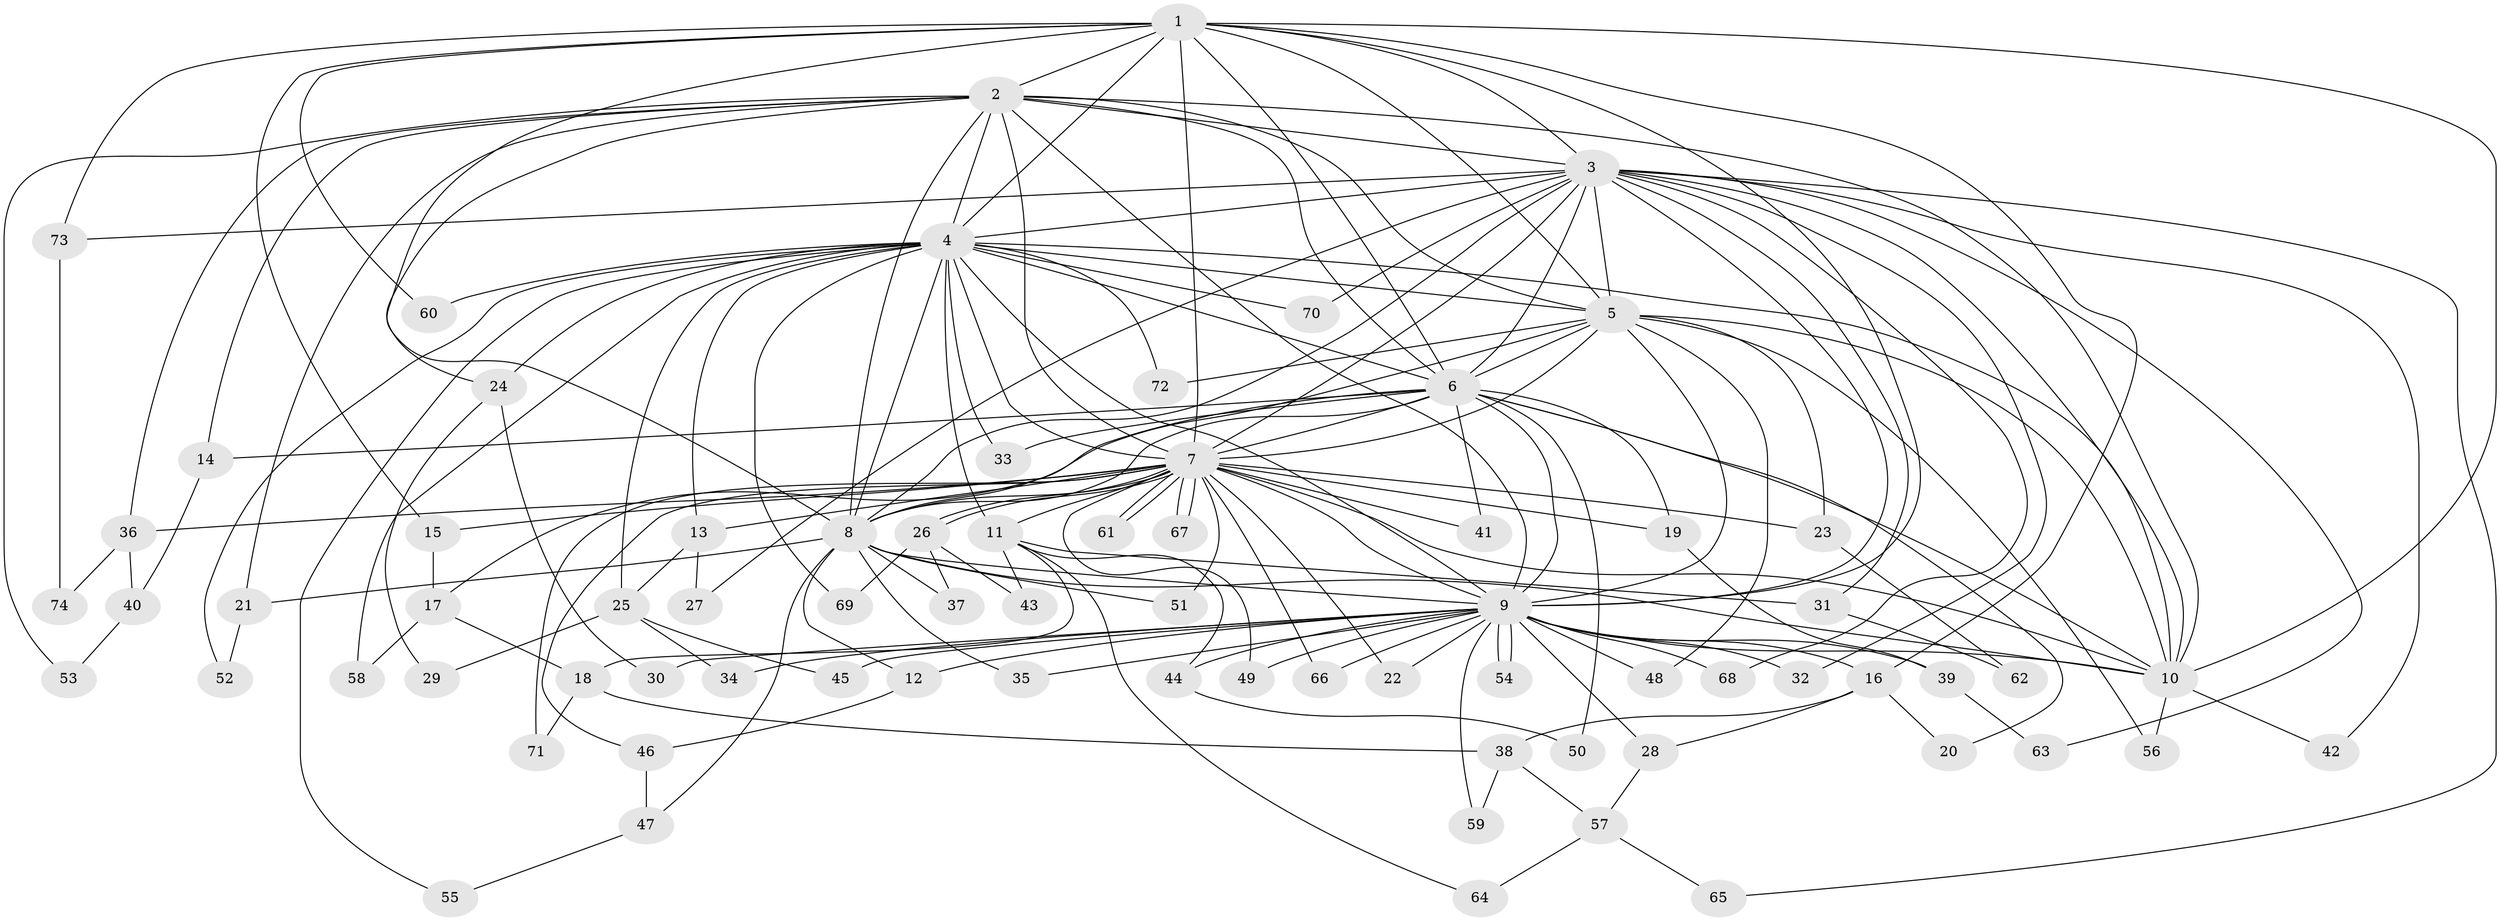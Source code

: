 // Generated by graph-tools (version 1.1) at 2025/49/03/09/25 03:49:30]
// undirected, 74 vertices, 173 edges
graph export_dot {
graph [start="1"]
  node [color=gray90,style=filled];
  1;
  2;
  3;
  4;
  5;
  6;
  7;
  8;
  9;
  10;
  11;
  12;
  13;
  14;
  15;
  16;
  17;
  18;
  19;
  20;
  21;
  22;
  23;
  24;
  25;
  26;
  27;
  28;
  29;
  30;
  31;
  32;
  33;
  34;
  35;
  36;
  37;
  38;
  39;
  40;
  41;
  42;
  43;
  44;
  45;
  46;
  47;
  48;
  49;
  50;
  51;
  52;
  53;
  54;
  55;
  56;
  57;
  58;
  59;
  60;
  61;
  62;
  63;
  64;
  65;
  66;
  67;
  68;
  69;
  70;
  71;
  72;
  73;
  74;
  1 -- 2;
  1 -- 3;
  1 -- 4;
  1 -- 5;
  1 -- 6;
  1 -- 7;
  1 -- 8;
  1 -- 9;
  1 -- 10;
  1 -- 15;
  1 -- 16;
  1 -- 60;
  1 -- 73;
  2 -- 3;
  2 -- 4;
  2 -- 5;
  2 -- 6;
  2 -- 7;
  2 -- 8;
  2 -- 9;
  2 -- 10;
  2 -- 14;
  2 -- 21;
  2 -- 24;
  2 -- 36;
  2 -- 53;
  3 -- 4;
  3 -- 5;
  3 -- 6;
  3 -- 7;
  3 -- 8;
  3 -- 9;
  3 -- 10;
  3 -- 27;
  3 -- 31;
  3 -- 32;
  3 -- 42;
  3 -- 63;
  3 -- 65;
  3 -- 68;
  3 -- 70;
  3 -- 73;
  4 -- 5;
  4 -- 6;
  4 -- 7;
  4 -- 8;
  4 -- 9;
  4 -- 10;
  4 -- 11;
  4 -- 13;
  4 -- 24;
  4 -- 25;
  4 -- 33;
  4 -- 52;
  4 -- 55;
  4 -- 58;
  4 -- 60;
  4 -- 69;
  4 -- 70;
  4 -- 72;
  5 -- 6;
  5 -- 7;
  5 -- 8;
  5 -- 9;
  5 -- 10;
  5 -- 23;
  5 -- 48;
  5 -- 56;
  5 -- 72;
  6 -- 7;
  6 -- 8;
  6 -- 9;
  6 -- 10;
  6 -- 14;
  6 -- 17;
  6 -- 19;
  6 -- 20;
  6 -- 33;
  6 -- 41;
  6 -- 50;
  7 -- 8;
  7 -- 9;
  7 -- 10;
  7 -- 11;
  7 -- 13;
  7 -- 15;
  7 -- 19;
  7 -- 22;
  7 -- 23;
  7 -- 26;
  7 -- 26;
  7 -- 36;
  7 -- 41;
  7 -- 46;
  7 -- 49;
  7 -- 51;
  7 -- 61;
  7 -- 61;
  7 -- 66;
  7 -- 67;
  7 -- 67;
  7 -- 71;
  8 -- 9;
  8 -- 10;
  8 -- 12;
  8 -- 21;
  8 -- 35;
  8 -- 37;
  8 -- 47;
  8 -- 51;
  9 -- 10;
  9 -- 12;
  9 -- 16;
  9 -- 22;
  9 -- 28;
  9 -- 30;
  9 -- 32;
  9 -- 34;
  9 -- 35;
  9 -- 39;
  9 -- 44;
  9 -- 45;
  9 -- 48;
  9 -- 49;
  9 -- 54;
  9 -- 54;
  9 -- 59;
  9 -- 66;
  9 -- 68;
  10 -- 42;
  10 -- 56;
  11 -- 18;
  11 -- 31;
  11 -- 43;
  11 -- 44;
  11 -- 64;
  12 -- 46;
  13 -- 25;
  13 -- 27;
  14 -- 40;
  15 -- 17;
  16 -- 20;
  16 -- 28;
  16 -- 38;
  17 -- 18;
  17 -- 58;
  18 -- 38;
  18 -- 71;
  19 -- 39;
  21 -- 52;
  23 -- 62;
  24 -- 29;
  24 -- 30;
  25 -- 29;
  25 -- 34;
  25 -- 45;
  26 -- 37;
  26 -- 43;
  26 -- 69;
  28 -- 57;
  31 -- 62;
  36 -- 40;
  36 -- 74;
  38 -- 57;
  38 -- 59;
  39 -- 63;
  40 -- 53;
  44 -- 50;
  46 -- 47;
  47 -- 55;
  57 -- 64;
  57 -- 65;
  73 -- 74;
}
